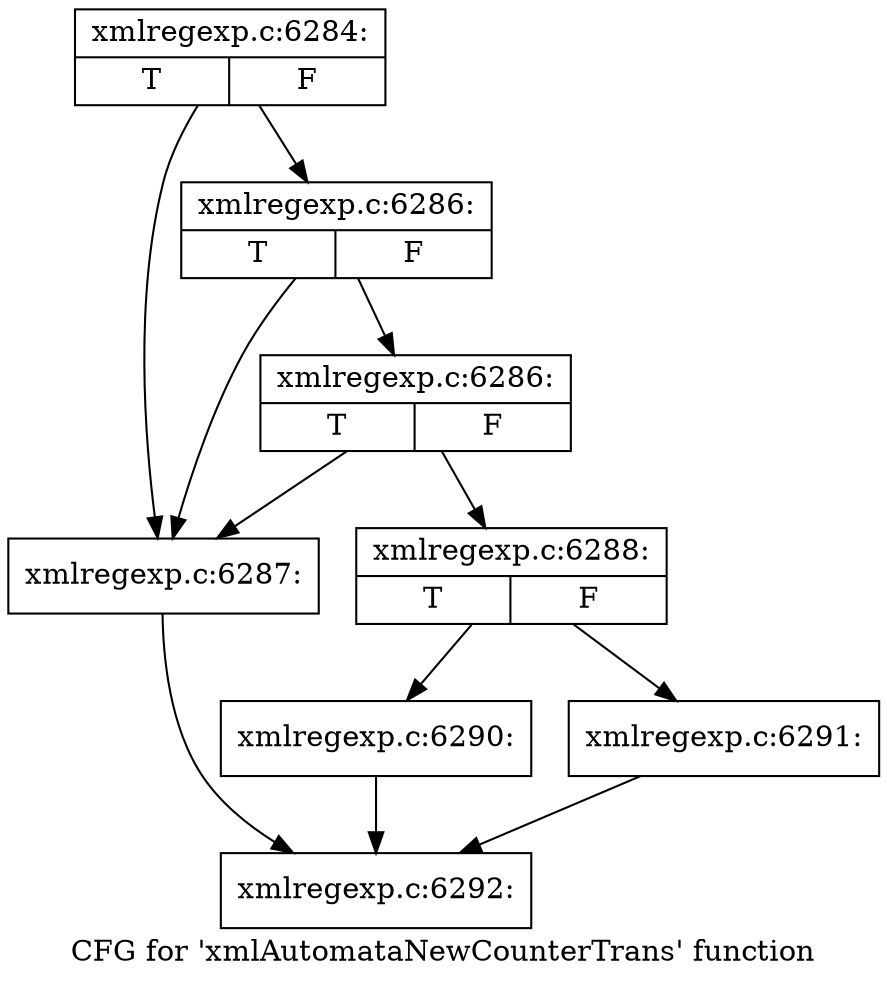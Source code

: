 digraph "CFG for 'xmlAutomataNewCounterTrans' function" {
	label="CFG for 'xmlAutomataNewCounterTrans' function";

	Node0x563d9d629f70 [shape=record,label="{xmlregexp.c:6284:|{<s0>T|<s1>F}}"];
	Node0x563d9d629f70 -> Node0x563d9d62d160;
	Node0x563d9d629f70 -> Node0x563d9d62d280;
	Node0x563d9d62d280 [shape=record,label="{xmlregexp.c:6286:|{<s0>T|<s1>F}}"];
	Node0x563d9d62d280 -> Node0x563d9d62d160;
	Node0x563d9d62d280 -> Node0x563d9d62d200;
	Node0x563d9d62d200 [shape=record,label="{xmlregexp.c:6286:|{<s0>T|<s1>F}}"];
	Node0x563d9d62d200 -> Node0x563d9d62d160;
	Node0x563d9d62d200 -> Node0x563d9d62d1b0;
	Node0x563d9d62d160 [shape=record,label="{xmlregexp.c:6287:}"];
	Node0x563d9d62d160 -> Node0x563d9d62b7d0;
	Node0x563d9d62d1b0 [shape=record,label="{xmlregexp.c:6288:|{<s0>T|<s1>F}}"];
	Node0x563d9d62d1b0 -> Node0x563d9d62e4f0;
	Node0x563d9d62d1b0 -> Node0x563d9d62e540;
	Node0x563d9d62e4f0 [shape=record,label="{xmlregexp.c:6290:}"];
	Node0x563d9d62e4f0 -> Node0x563d9d62b7d0;
	Node0x563d9d62e540 [shape=record,label="{xmlregexp.c:6291:}"];
	Node0x563d9d62e540 -> Node0x563d9d62b7d0;
	Node0x563d9d62b7d0 [shape=record,label="{xmlregexp.c:6292:}"];
}
